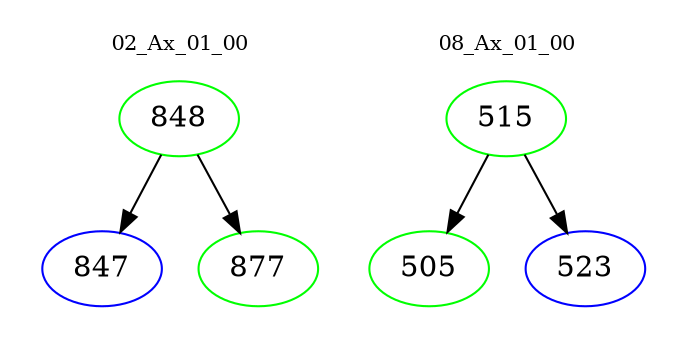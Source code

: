 digraph{
subgraph cluster_0 {
color = white
label = "02_Ax_01_00";
fontsize=10;
T0_848 [label="848", color="green"]
T0_848 -> T0_847 [color="black"]
T0_847 [label="847", color="blue"]
T0_848 -> T0_877 [color="black"]
T0_877 [label="877", color="green"]
}
subgraph cluster_1 {
color = white
label = "08_Ax_01_00";
fontsize=10;
T1_515 [label="515", color="green"]
T1_515 -> T1_505 [color="black"]
T1_505 [label="505", color="green"]
T1_515 -> T1_523 [color="black"]
T1_523 [label="523", color="blue"]
}
}
